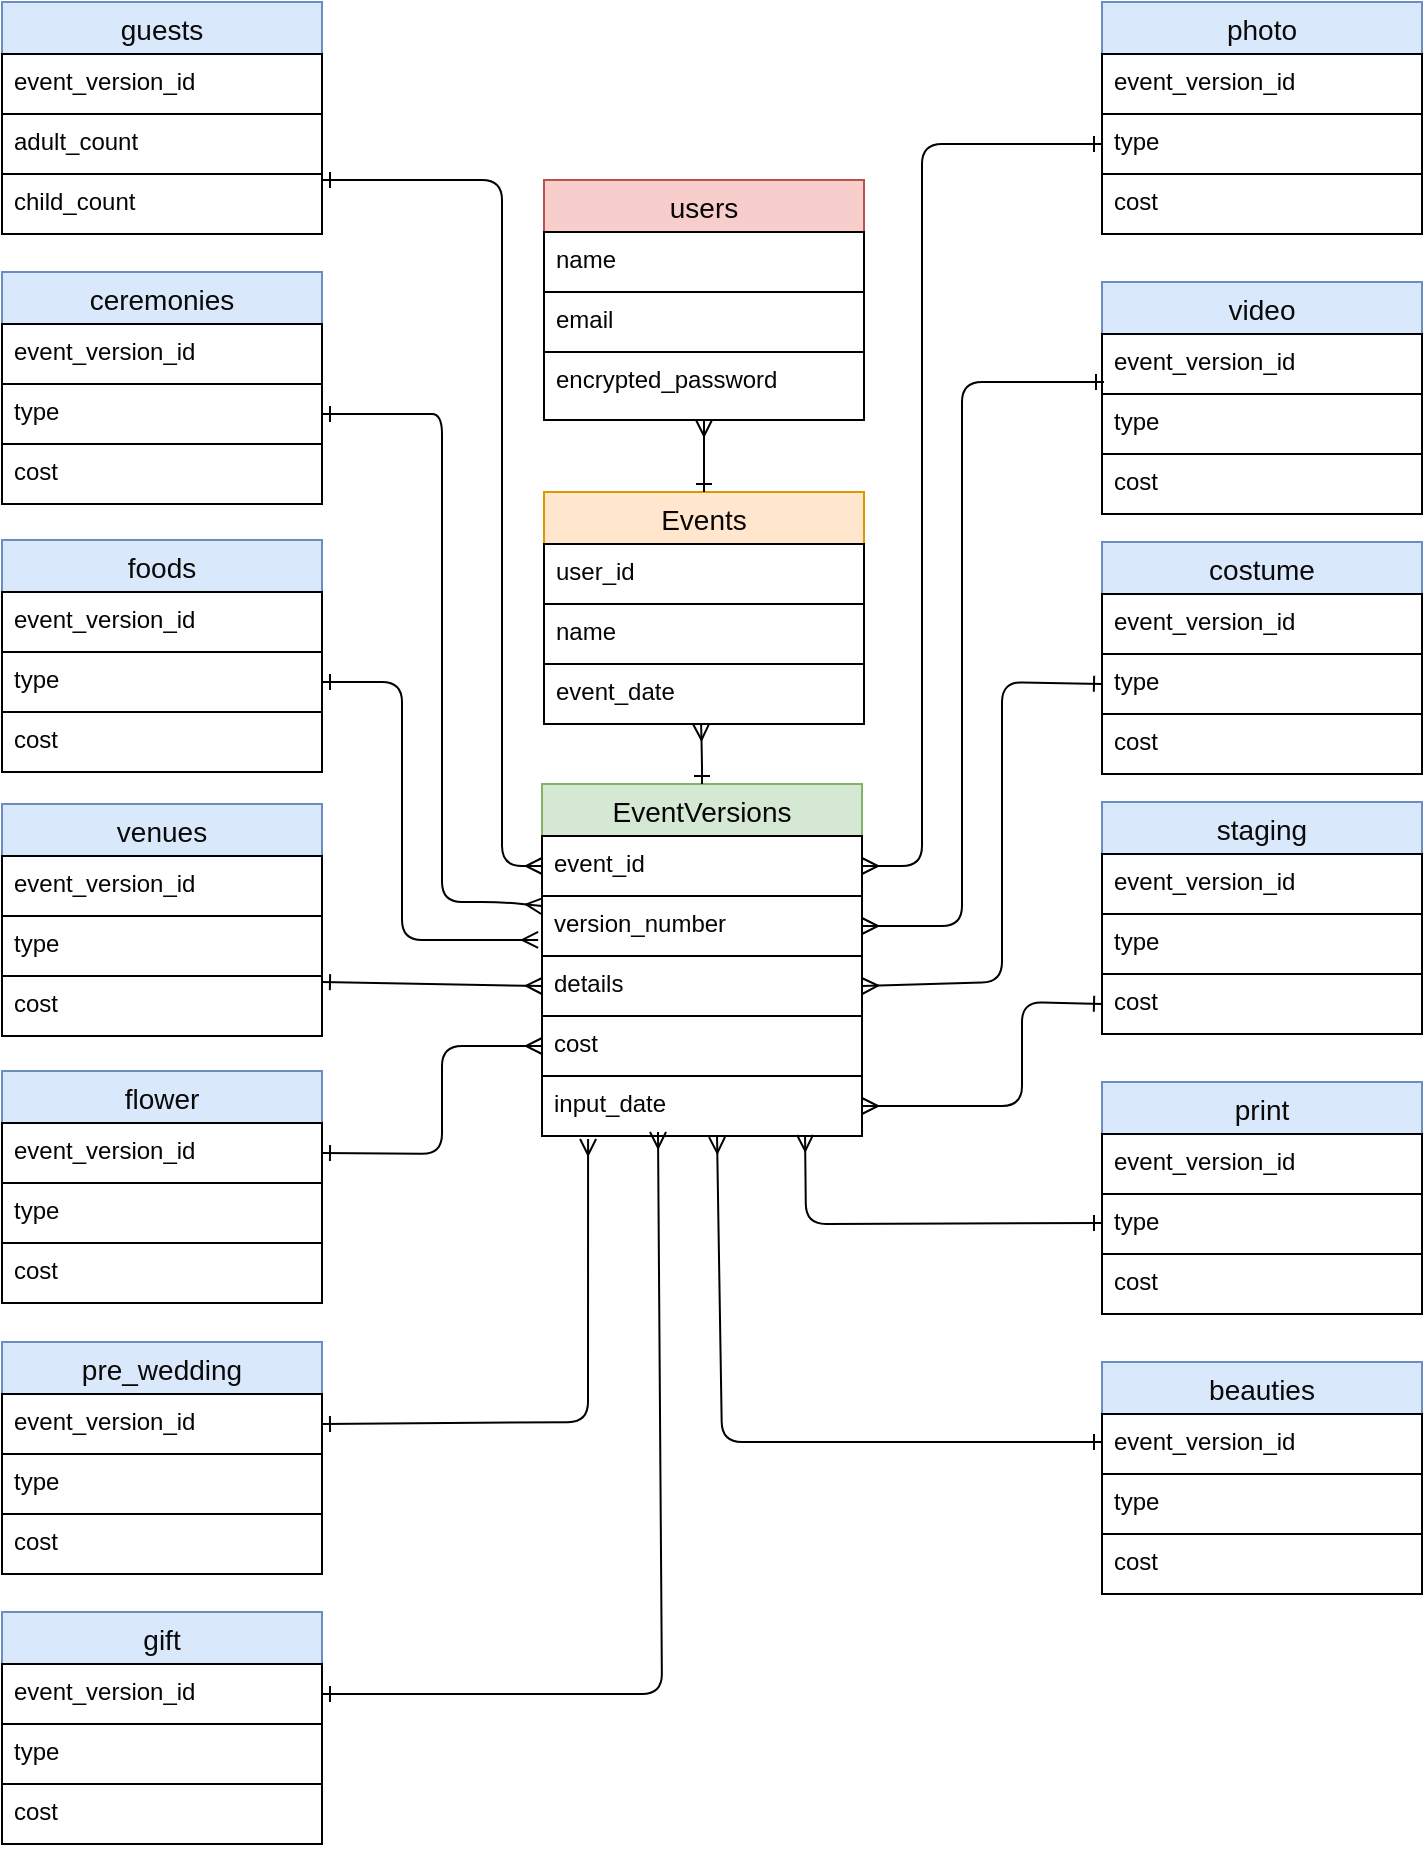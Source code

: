 <mxfile>
    <diagram id="NSKuPHdOwgW42cuqrcN5" name="ページ1">
        <mxGraphModel dx="981" dy="667" grid="0" gridSize="10" guides="1" tooltips="1" connect="1" arrows="1" fold="1" page="1" pageScale="1" pageWidth="827" pageHeight="1169" background="#ffffff" math="0" shadow="0">
            <root>
                <mxCell id="0"/>
                <mxCell id="1" parent="0"/>
                <mxCell id="2" value="users" style="swimlane;fontStyle=0;childLayout=stackLayout;horizontal=1;startSize=26;horizontalStack=0;resizeParent=1;resizeParentMax=0;resizeLast=0;collapsible=1;marginBottom=0;align=center;fontSize=14;fillColor=#f8cecc;strokeColor=#b85450;fontColor=#080707;" parent="1" vertex="1">
                    <mxGeometry x="311" y="129" width="160" height="120" as="geometry"/>
                </mxCell>
                <mxCell id="3" value="name" style="text;strokeColor=#000000;fillColor=#FFFFFF;spacingLeft=4;spacingRight=4;overflow=hidden;rotatable=0;points=[[0,0.5],[1,0.5]];portConstraint=eastwest;fontSize=12;fontColor=#050505;" parent="2" vertex="1">
                    <mxGeometry y="26" width="160" height="30" as="geometry"/>
                </mxCell>
                <mxCell id="4" value="email" style="text;strokeColor=#000000;fillColor=#FFFFFF;spacingLeft=4;spacingRight=4;overflow=hidden;rotatable=0;points=[[0,0.5],[1,0.5]];portConstraint=eastwest;fontSize=12;fontColor=#050505;" parent="2" vertex="1">
                    <mxGeometry y="56" width="160" height="30" as="geometry"/>
                </mxCell>
                <mxCell id="5" value="encrypted_password" style="text;strokeColor=#000000;fillColor=#FFFFFF;spacingLeft=4;spacingRight=4;overflow=hidden;rotatable=0;points=[[0,0.5],[1,0.5]];portConstraint=eastwest;fontSize=12;fontColor=#050505;" parent="2" vertex="1">
                    <mxGeometry y="86" width="160" height="34" as="geometry"/>
                </mxCell>
                <mxCell id="33" value="EventVersions" style="swimlane;fontStyle=0;childLayout=stackLayout;horizontal=1;startSize=26;horizontalStack=0;resizeParent=1;resizeParentMax=0;resizeLast=0;collapsible=1;marginBottom=0;align=center;fontSize=14;fillColor=#d5e8d4;strokeColor=#82b366;fontColor=#080707;" parent="1" vertex="1">
                    <mxGeometry x="310" y="431" width="160" height="176" as="geometry"/>
                </mxCell>
                <mxCell id="34" value="event_id" style="text;strokeColor=#000000;fillColor=#FFFFFF;spacingLeft=4;spacingRight=4;overflow=hidden;rotatable=0;points=[[0,0.5],[1,0.5]];portConstraint=eastwest;fontSize=12;fontColor=#050505;" parent="33" vertex="1">
                    <mxGeometry y="26" width="160" height="30" as="geometry"/>
                </mxCell>
                <mxCell id="35" value="version_number" style="text;strokeColor=#000000;fillColor=#FFFFFF;spacingLeft=4;spacingRight=4;overflow=hidden;rotatable=0;points=[[0,0.5],[1,0.5]];portConstraint=eastwest;fontSize=12;fontColor=#050505;" parent="33" vertex="1">
                    <mxGeometry y="56" width="160" height="30" as="geometry"/>
                </mxCell>
                <mxCell id="64" value="details" style="text;strokeColor=#000000;fillColor=#FFFFFF;spacingLeft=4;spacingRight=4;overflow=hidden;rotatable=0;points=[[0,0.5],[1,0.5]];portConstraint=eastwest;fontSize=12;fontColor=#050505;" parent="33" vertex="1">
                    <mxGeometry y="86" width="160" height="30" as="geometry"/>
                </mxCell>
                <mxCell id="38" value="cost" style="text;strokeColor=#000000;fillColor=#FFFFFF;spacingLeft=4;spacingRight=4;overflow=hidden;rotatable=0;points=[[0,0.5],[1,0.5]];portConstraint=eastwest;fontSize=12;fontColor=#050505;" parent="33" vertex="1">
                    <mxGeometry y="116" width="160" height="30" as="geometry"/>
                </mxCell>
                <mxCell id="39" value="input_date" style="text;strokeColor=#000000;fillColor=#FFFFFF;spacingLeft=4;spacingRight=4;overflow=hidden;rotatable=0;points=[[0,0.5],[1,0.5]];portConstraint=eastwest;fontSize=12;fontColor=#050505;" parent="33" vertex="1">
                    <mxGeometry y="146" width="160" height="30" as="geometry"/>
                </mxCell>
                <mxCell id="40" value="ceremonies" style="swimlane;fontStyle=0;childLayout=stackLayout;horizontal=1;startSize=26;horizontalStack=0;resizeParent=1;resizeParentMax=0;resizeLast=0;collapsible=1;marginBottom=0;align=center;fontSize=14;fillColor=#dae8fc;strokeColor=#6c8ebf;fontColor=#0a0a0a;" parent="1" vertex="1">
                    <mxGeometry x="40" y="175" width="160" height="116" as="geometry"/>
                </mxCell>
                <mxCell id="43" value="event_version_id" style="text;strokeColor=#000000;fillColor=#FFFFFF;spacingLeft=4;spacingRight=4;overflow=hidden;rotatable=0;points=[[0,0.5],[1,0.5]];portConstraint=eastwest;fontSize=12;fontColor=#050505;" parent="40" vertex="1">
                    <mxGeometry y="26" width="160" height="30" as="geometry"/>
                </mxCell>
                <mxCell id="42" value="type" style="text;strokeColor=#000000;fillColor=#FFFFFF;spacingLeft=4;spacingRight=4;overflow=hidden;rotatable=0;points=[[0,0.5],[1,0.5]];portConstraint=eastwest;fontSize=12;fontColor=#050505;" parent="40" vertex="1">
                    <mxGeometry y="56" width="160" height="30" as="geometry"/>
                </mxCell>
                <mxCell id="46" value="cost" style="text;strokeColor=#000000;fillColor=#FFFFFF;spacingLeft=4;spacingRight=4;overflow=hidden;rotatable=0;points=[[0,0.5],[1,0.5]];portConstraint=eastwest;fontSize=12;fontColor=#050505;" parent="40" vertex="1">
                    <mxGeometry y="86" width="160" height="30" as="geometry"/>
                </mxCell>
                <mxCell id="144" value="guests" style="swimlane;fontStyle=0;childLayout=stackLayout;horizontal=1;startSize=26;horizontalStack=0;resizeParent=1;resizeParentMax=0;resizeLast=0;collapsible=1;marginBottom=0;align=center;fontSize=14;fillColor=#dae8fc;strokeColor=#6c8ebf;fontColor=#0a0a0a;" parent="1" vertex="1">
                    <mxGeometry x="40" y="40" width="160" height="116" as="geometry"/>
                </mxCell>
                <mxCell id="145" value="event_version_id" style="text;strokeColor=#000000;fillColor=#FFFFFF;spacingLeft=4;spacingRight=4;overflow=hidden;rotatable=0;points=[[0,0.5],[1,0.5]];portConstraint=eastwest;fontSize=12;fontColor=#050505;" parent="144" vertex="1">
                    <mxGeometry y="26" width="160" height="30" as="geometry"/>
                </mxCell>
                <mxCell id="146" value="adult_count" style="text;strokeColor=#000000;fillColor=#FFFFFF;spacingLeft=4;spacingRight=4;overflow=hidden;rotatable=0;points=[[0,0.5],[1,0.5]];portConstraint=eastwest;fontSize=12;fontColor=#050505;" parent="144" vertex="1">
                    <mxGeometry y="56" width="160" height="30" as="geometry"/>
                </mxCell>
                <mxCell id="249" value="child_count" style="text;strokeColor=#000000;fillColor=#FFFFFF;spacingLeft=4;spacingRight=4;overflow=hidden;rotatable=0;points=[[0,0.5],[1,0.5]];portConstraint=eastwest;fontSize=12;fontColor=#050505;" vertex="1" parent="144">
                    <mxGeometry y="86" width="160" height="30" as="geometry"/>
                </mxCell>
                <mxCell id="168" value="Events" style="swimlane;fontStyle=0;childLayout=stackLayout;horizontal=1;startSize=26;horizontalStack=0;resizeParent=1;resizeParentMax=0;resizeLast=0;collapsible=1;marginBottom=0;align=center;fontSize=14;fillColor=#ffe6cc;strokeColor=#d79b00;fontColor=#080707;" parent="1" vertex="1">
                    <mxGeometry x="311" y="285" width="160" height="116" as="geometry"/>
                </mxCell>
                <mxCell id="169" value="user_id" style="text;strokeColor=#000000;fillColor=#FFFFFF;spacingLeft=4;spacingRight=4;overflow=hidden;rotatable=0;points=[[0,0.5],[1,0.5]];portConstraint=eastwest;fontSize=12;fontColor=#050505;" parent="168" vertex="1">
                    <mxGeometry y="26" width="160" height="30" as="geometry"/>
                </mxCell>
                <mxCell id="252" value="name" style="text;strokeColor=#000000;fillColor=#FFFFFF;spacingLeft=4;spacingRight=4;overflow=hidden;rotatable=0;points=[[0,0.5],[1,0.5]];portConstraint=eastwest;fontSize=12;fontColor=#050505;" vertex="1" parent="168">
                    <mxGeometry y="56" width="160" height="30" as="geometry"/>
                </mxCell>
                <mxCell id="253" value="event_date" style="text;strokeColor=#000000;fillColor=#FFFFFF;spacingLeft=4;spacingRight=4;overflow=hidden;rotatable=0;points=[[0,0.5],[1,0.5]];portConstraint=eastwest;fontSize=12;fontColor=#050505;" vertex="1" parent="168">
                    <mxGeometry y="86" width="160" height="30" as="geometry"/>
                </mxCell>
                <mxCell id="172" value="foods" style="swimlane;fontStyle=0;childLayout=stackLayout;horizontal=1;startSize=26;horizontalStack=0;resizeParent=1;resizeParentMax=0;resizeLast=0;collapsible=1;marginBottom=0;align=center;fontSize=14;fillColor=#dae8fc;strokeColor=#6c8ebf;fontColor=#0a0a0a;" parent="1" vertex="1">
                    <mxGeometry x="40" y="309" width="160" height="116" as="geometry"/>
                </mxCell>
                <mxCell id="173" value="event_version_id" style="text;strokeColor=#000000;fillColor=#FFFFFF;spacingLeft=4;spacingRight=4;overflow=hidden;rotatable=0;points=[[0,0.5],[1,0.5]];portConstraint=eastwest;fontSize=12;fontColor=#050505;" parent="172" vertex="1">
                    <mxGeometry y="26" width="160" height="30" as="geometry"/>
                </mxCell>
                <mxCell id="174" value="type" style="text;strokeColor=#000000;fillColor=#FFFFFF;spacingLeft=4;spacingRight=4;overflow=hidden;rotatable=0;points=[[0,0.5],[1,0.5]];portConstraint=eastwest;fontSize=12;fontColor=#050505;" parent="172" vertex="1">
                    <mxGeometry y="56" width="160" height="30" as="geometry"/>
                </mxCell>
                <mxCell id="176" value="cost" style="text;strokeColor=#000000;fillColor=#FFFFFF;spacingLeft=4;spacingRight=4;overflow=hidden;rotatable=0;points=[[0,0.5],[1,0.5]];portConstraint=eastwest;fontSize=12;fontColor=#050505;" parent="172" vertex="1">
                    <mxGeometry y="86" width="160" height="30" as="geometry"/>
                </mxCell>
                <mxCell id="181" value="venues" style="swimlane;fontStyle=0;childLayout=stackLayout;horizontal=1;startSize=26;horizontalStack=0;resizeParent=1;resizeParentMax=0;resizeLast=0;collapsible=1;marginBottom=0;align=center;fontSize=14;fillColor=#dae8fc;strokeColor=#6c8ebf;fontColor=#0a0a0a;" parent="1" vertex="1">
                    <mxGeometry x="40" y="441" width="160" height="116" as="geometry"/>
                </mxCell>
                <mxCell id="182" value="event_version_id" style="text;strokeColor=#000000;fillColor=#FFFFFF;spacingLeft=4;spacingRight=4;overflow=hidden;rotatable=0;points=[[0,0.5],[1,0.5]];portConstraint=eastwest;fontSize=12;fontColor=#050505;" parent="181" vertex="1">
                    <mxGeometry y="26" width="160" height="30" as="geometry"/>
                </mxCell>
                <mxCell id="183" value="type" style="text;strokeColor=#000000;fillColor=#FFFFFF;spacingLeft=4;spacingRight=4;overflow=hidden;rotatable=0;points=[[0,0.5],[1,0.5]];portConstraint=eastwest;fontSize=12;fontColor=#050505;" parent="181" vertex="1">
                    <mxGeometry y="56" width="160" height="30" as="geometry"/>
                </mxCell>
                <mxCell id="185" value="cost" style="text;strokeColor=#000000;fillColor=#FFFFFF;spacingLeft=4;spacingRight=4;overflow=hidden;rotatable=0;points=[[0,0.5],[1,0.5]];portConstraint=eastwest;fontSize=12;fontColor=#050505;" parent="181" vertex="1">
                    <mxGeometry y="86" width="160" height="30" as="geometry"/>
                </mxCell>
                <mxCell id="186" value="costume" style="swimlane;fontStyle=0;childLayout=stackLayout;horizontal=1;startSize=26;horizontalStack=0;resizeParent=1;resizeParentMax=0;resizeLast=0;collapsible=1;marginBottom=0;align=center;fontSize=14;fillColor=#dae8fc;strokeColor=#6c8ebf;fontColor=#0a0a0a;" parent="1" vertex="1">
                    <mxGeometry x="590" y="310" width="160" height="116" as="geometry"/>
                </mxCell>
                <mxCell id="187" value="event_version_id" style="text;strokeColor=#000000;fillColor=#FFFFFF;spacingLeft=4;spacingRight=4;overflow=hidden;rotatable=0;points=[[0,0.5],[1,0.5]];portConstraint=eastwest;fontSize=12;fontColor=#050505;" parent="186" vertex="1">
                    <mxGeometry y="26" width="160" height="30" as="geometry"/>
                </mxCell>
                <mxCell id="188" value="type" style="text;strokeColor=#000000;fillColor=#FFFFFF;spacingLeft=4;spacingRight=4;overflow=hidden;rotatable=0;points=[[0,0.5],[1,0.5]];portConstraint=eastwest;fontSize=12;fontColor=#050505;" parent="186" vertex="1">
                    <mxGeometry y="56" width="160" height="30" as="geometry"/>
                </mxCell>
                <mxCell id="190" value="cost" style="text;strokeColor=#000000;fillColor=#FFFFFF;spacingLeft=4;spacingRight=4;overflow=hidden;rotatable=0;points=[[0,0.5],[1,0.5]];portConstraint=eastwest;fontSize=12;fontColor=#050505;" parent="186" vertex="1">
                    <mxGeometry y="86" width="160" height="30" as="geometry"/>
                </mxCell>
                <mxCell id="191" value="beauties" style="swimlane;fontStyle=0;childLayout=stackLayout;horizontal=1;startSize=26;horizontalStack=0;resizeParent=1;resizeParentMax=0;resizeLast=0;collapsible=1;marginBottom=0;align=center;fontSize=14;fillColor=#dae8fc;strokeColor=#6c8ebf;fontColor=#0a0a0a;" parent="1" vertex="1">
                    <mxGeometry x="590" y="720" width="160" height="116" as="geometry"/>
                </mxCell>
                <mxCell id="192" value="event_version_id" style="text;strokeColor=#000000;fillColor=#FFFFFF;spacingLeft=4;spacingRight=4;overflow=hidden;rotatable=0;points=[[0,0.5],[1,0.5]];portConstraint=eastwest;fontSize=12;fontColor=#050505;" parent="191" vertex="1">
                    <mxGeometry y="26" width="160" height="30" as="geometry"/>
                </mxCell>
                <mxCell id="193" value="type" style="text;strokeColor=#000000;fillColor=#FFFFFF;spacingLeft=4;spacingRight=4;overflow=hidden;rotatable=0;points=[[0,0.5],[1,0.5]];portConstraint=eastwest;fontSize=12;fontColor=#050505;" parent="191" vertex="1">
                    <mxGeometry y="56" width="160" height="30" as="geometry"/>
                </mxCell>
                <mxCell id="195" value="cost" style="text;strokeColor=#000000;fillColor=#FFFFFF;spacingLeft=4;spacingRight=4;overflow=hidden;rotatable=0;points=[[0,0.5],[1,0.5]];portConstraint=eastwest;fontSize=12;fontColor=#050505;" parent="191" vertex="1">
                    <mxGeometry y="86" width="160" height="30" as="geometry"/>
                </mxCell>
                <mxCell id="196" value="flower" style="swimlane;fontStyle=0;childLayout=stackLayout;horizontal=1;startSize=26;horizontalStack=0;resizeParent=1;resizeParentMax=0;resizeLast=0;collapsible=1;marginBottom=0;align=center;fontSize=14;fillColor=#dae8fc;strokeColor=#6c8ebf;fontColor=#0a0a0a;" parent="1" vertex="1">
                    <mxGeometry x="40" y="574.5" width="160" height="116" as="geometry"/>
                </mxCell>
                <mxCell id="197" value="event_version_id" style="text;strokeColor=#000000;fillColor=#FFFFFF;spacingLeft=4;spacingRight=4;overflow=hidden;rotatable=0;points=[[0,0.5],[1,0.5]];portConstraint=eastwest;fontSize=12;fontColor=#050505;" parent="196" vertex="1">
                    <mxGeometry y="26" width="160" height="30" as="geometry"/>
                </mxCell>
                <mxCell id="198" value="type" style="text;strokeColor=#000000;fillColor=#FFFFFF;spacingLeft=4;spacingRight=4;overflow=hidden;rotatable=0;points=[[0,0.5],[1,0.5]];portConstraint=eastwest;fontSize=12;fontColor=#050505;" parent="196" vertex="1">
                    <mxGeometry y="56" width="160" height="30" as="geometry"/>
                </mxCell>
                <mxCell id="200" value="cost" style="text;strokeColor=#000000;fillColor=#FFFFFF;spacingLeft=4;spacingRight=4;overflow=hidden;rotatable=0;points=[[0,0.5],[1,0.5]];portConstraint=eastwest;fontSize=12;fontColor=#050505;" parent="196" vertex="1">
                    <mxGeometry y="86" width="160" height="30" as="geometry"/>
                </mxCell>
                <mxCell id="201" value="print" style="swimlane;fontStyle=0;childLayout=stackLayout;horizontal=1;startSize=26;horizontalStack=0;resizeParent=1;resizeParentMax=0;resizeLast=0;collapsible=1;marginBottom=0;align=center;fontSize=14;fillColor=#dae8fc;strokeColor=#6c8ebf;fontColor=#0a0a0a;" parent="1" vertex="1">
                    <mxGeometry x="590" y="580" width="160" height="116" as="geometry"/>
                </mxCell>
                <mxCell id="202" value="event_version_id" style="text;strokeColor=#000000;fillColor=#FFFFFF;spacingLeft=4;spacingRight=4;overflow=hidden;rotatable=0;points=[[0,0.5],[1,0.5]];portConstraint=eastwest;fontSize=12;fontColor=#050505;" parent="201" vertex="1">
                    <mxGeometry y="26" width="160" height="30" as="geometry"/>
                </mxCell>
                <mxCell id="203" value="type" style="text;strokeColor=#000000;fillColor=#FFFFFF;spacingLeft=4;spacingRight=4;overflow=hidden;rotatable=0;points=[[0,0.5],[1,0.5]];portConstraint=eastwest;fontSize=12;fontColor=#050505;" parent="201" vertex="1">
                    <mxGeometry y="56" width="160" height="30" as="geometry"/>
                </mxCell>
                <mxCell id="205" value="cost" style="text;strokeColor=#000000;fillColor=#FFFFFF;spacingLeft=4;spacingRight=4;overflow=hidden;rotatable=0;points=[[0,0.5],[1,0.5]];portConstraint=eastwest;fontSize=12;fontColor=#050505;" parent="201" vertex="1">
                    <mxGeometry y="86" width="160" height="30" as="geometry"/>
                </mxCell>
                <mxCell id="206" value="staging" style="swimlane;fontStyle=0;childLayout=stackLayout;horizontal=1;startSize=26;horizontalStack=0;resizeParent=1;resizeParentMax=0;resizeLast=0;collapsible=1;marginBottom=0;align=center;fontSize=14;fillColor=#dae8fc;strokeColor=#6c8ebf;fontColor=#0a0a0a;" parent="1" vertex="1">
                    <mxGeometry x="590" y="440" width="160" height="116" as="geometry"/>
                </mxCell>
                <mxCell id="207" value="event_version_id" style="text;strokeColor=#000000;fillColor=#FFFFFF;spacingLeft=4;spacingRight=4;overflow=hidden;rotatable=0;points=[[0,0.5],[1,0.5]];portConstraint=eastwest;fontSize=12;fontColor=#050505;" parent="206" vertex="1">
                    <mxGeometry y="26" width="160" height="30" as="geometry"/>
                </mxCell>
                <mxCell id="208" value="type" style="text;strokeColor=#000000;fillColor=#FFFFFF;spacingLeft=4;spacingRight=4;overflow=hidden;rotatable=0;points=[[0,0.5],[1,0.5]];portConstraint=eastwest;fontSize=12;fontColor=#050505;" parent="206" vertex="1">
                    <mxGeometry y="56" width="160" height="30" as="geometry"/>
                </mxCell>
                <mxCell id="210" value="cost" style="text;strokeColor=#000000;fillColor=#FFFFFF;spacingLeft=4;spacingRight=4;overflow=hidden;rotatable=0;points=[[0,0.5],[1,0.5]];portConstraint=eastwest;fontSize=12;fontColor=#050505;" parent="206" vertex="1">
                    <mxGeometry y="86" width="160" height="30" as="geometry"/>
                </mxCell>
                <mxCell id="211" value="photo" style="swimlane;fontStyle=0;childLayout=stackLayout;horizontal=1;startSize=26;horizontalStack=0;resizeParent=1;resizeParentMax=0;resizeLast=0;collapsible=1;marginBottom=0;align=center;fontSize=14;fillColor=#dae8fc;strokeColor=#6c8ebf;fontColor=#0a0a0a;" parent="1" vertex="1">
                    <mxGeometry x="590" y="40" width="160" height="116" as="geometry"/>
                </mxCell>
                <mxCell id="212" value="event_version_id" style="text;strokeColor=#000000;fillColor=#FFFFFF;spacingLeft=4;spacingRight=4;overflow=hidden;rotatable=0;points=[[0,0.5],[1,0.5]];portConstraint=eastwest;fontSize=12;fontColor=#050505;" parent="211" vertex="1">
                    <mxGeometry y="26" width="160" height="30" as="geometry"/>
                </mxCell>
                <mxCell id="213" value="type" style="text;strokeColor=#000000;fillColor=#FFFFFF;spacingLeft=4;spacingRight=4;overflow=hidden;rotatable=0;points=[[0,0.5],[1,0.5]];portConstraint=eastwest;fontSize=12;fontColor=#050505;" parent="211" vertex="1">
                    <mxGeometry y="56" width="160" height="30" as="geometry"/>
                </mxCell>
                <mxCell id="215" value="cost" style="text;strokeColor=#000000;fillColor=#FFFFFF;spacingLeft=4;spacingRight=4;overflow=hidden;rotatable=0;points=[[0,0.5],[1,0.5]];portConstraint=eastwest;fontSize=12;fontColor=#050505;" parent="211" vertex="1">
                    <mxGeometry y="86" width="160" height="30" as="geometry"/>
                </mxCell>
                <mxCell id="216" value="gift" style="swimlane;fontStyle=0;childLayout=stackLayout;horizontal=1;startSize=26;horizontalStack=0;resizeParent=1;resizeParentMax=0;resizeLast=0;collapsible=1;marginBottom=0;align=center;fontSize=14;fillColor=#dae8fc;strokeColor=#6c8ebf;fontColor=#0a0a0a;" parent="1" vertex="1">
                    <mxGeometry x="40" y="845" width="160" height="116" as="geometry"/>
                </mxCell>
                <mxCell id="217" value="event_version_id" style="text;strokeColor=#000000;fillColor=#FFFFFF;spacingLeft=4;spacingRight=4;overflow=hidden;rotatable=0;points=[[0,0.5],[1,0.5]];portConstraint=eastwest;fontSize=12;fontColor=#050505;" parent="216" vertex="1">
                    <mxGeometry y="26" width="160" height="30" as="geometry"/>
                </mxCell>
                <mxCell id="218" value="type" style="text;strokeColor=#000000;fillColor=#FFFFFF;spacingLeft=4;spacingRight=4;overflow=hidden;rotatable=0;points=[[0,0.5],[1,0.5]];portConstraint=eastwest;fontSize=12;fontColor=#050505;" parent="216" vertex="1">
                    <mxGeometry y="56" width="160" height="30" as="geometry"/>
                </mxCell>
                <mxCell id="220" value="cost" style="text;strokeColor=#000000;fillColor=#FFFFFF;spacingLeft=4;spacingRight=4;overflow=hidden;rotatable=0;points=[[0,0.5],[1,0.5]];portConstraint=eastwest;fontSize=12;fontColor=#050505;" parent="216" vertex="1">
                    <mxGeometry y="86" width="160" height="30" as="geometry"/>
                </mxCell>
                <mxCell id="221" value="video" style="swimlane;fontStyle=0;childLayout=stackLayout;horizontal=1;startSize=26;horizontalStack=0;resizeParent=1;resizeParentMax=0;resizeLast=0;collapsible=1;marginBottom=0;align=center;fontSize=14;fillColor=#dae8fc;strokeColor=#6c8ebf;fontColor=#0a0a0a;" parent="1" vertex="1">
                    <mxGeometry x="590" y="180" width="160" height="116" as="geometry"/>
                </mxCell>
                <mxCell id="222" value="event_version_id" style="text;strokeColor=#000000;fillColor=#FFFFFF;spacingLeft=4;spacingRight=4;overflow=hidden;rotatable=0;points=[[0,0.5],[1,0.5]];portConstraint=eastwest;fontSize=12;fontColor=#050505;" parent="221" vertex="1">
                    <mxGeometry y="26" width="160" height="30" as="geometry"/>
                </mxCell>
                <mxCell id="223" value="type" style="text;strokeColor=#000000;fillColor=#FFFFFF;spacingLeft=4;spacingRight=4;overflow=hidden;rotatable=0;points=[[0,0.5],[1,0.5]];portConstraint=eastwest;fontSize=12;fontColor=#050505;" parent="221" vertex="1">
                    <mxGeometry y="56" width="160" height="30" as="geometry"/>
                </mxCell>
                <mxCell id="225" value="cost" style="text;strokeColor=#000000;fillColor=#FFFFFF;spacingLeft=4;spacingRight=4;overflow=hidden;rotatable=0;points=[[0,0.5],[1,0.5]];portConstraint=eastwest;fontSize=12;fontColor=#050505;" parent="221" vertex="1">
                    <mxGeometry y="86" width="160" height="30" as="geometry"/>
                </mxCell>
                <mxCell id="226" value="pre_wedding" style="swimlane;fontStyle=0;childLayout=stackLayout;horizontal=1;startSize=26;horizontalStack=0;resizeParent=1;resizeParentMax=0;resizeLast=0;collapsible=1;marginBottom=0;align=center;fontSize=14;fillColor=#dae8fc;strokeColor=#6c8ebf;fontColor=#0a0a0a;" parent="1" vertex="1">
                    <mxGeometry x="40" y="710" width="160" height="116" as="geometry"/>
                </mxCell>
                <mxCell id="227" value="event_version_id" style="text;strokeColor=#000000;fillColor=#FFFFFF;spacingLeft=4;spacingRight=4;overflow=hidden;rotatable=0;points=[[0,0.5],[1,0.5]];portConstraint=eastwest;fontSize=12;fontColor=#050505;" parent="226" vertex="1">
                    <mxGeometry y="26" width="160" height="30" as="geometry"/>
                </mxCell>
                <mxCell id="228" value="type" style="text;strokeColor=#000000;fillColor=#FFFFFF;spacingLeft=4;spacingRight=4;overflow=hidden;rotatable=0;points=[[0,0.5],[1,0.5]];portConstraint=eastwest;fontSize=12;fontColor=#050505;" parent="226" vertex="1">
                    <mxGeometry y="56" width="160" height="30" as="geometry"/>
                </mxCell>
                <mxCell id="230" value="cost" style="text;strokeColor=#000000;fillColor=#FFFFFF;spacingLeft=4;spacingRight=4;overflow=hidden;rotatable=0;points=[[0,0.5],[1,0.5]];portConstraint=eastwest;fontSize=12;fontColor=#050505;" parent="226" vertex="1">
                    <mxGeometry y="86" width="160" height="30" as="geometry"/>
                </mxCell>
                <mxCell id="243" value="" style="edgeStyle=none;html=1;endArrow=ERmany;endFill=0;startArrow=ERone;startFill=0;exitX=0.5;exitY=0;exitDx=0;exitDy=0;fillColor=#FFFFFF;strokeColor=#000000;fontColor=#050505;" parent="1" source="168" edge="1" target="5">
                    <mxGeometry relative="1" as="geometry">
                        <mxPoint x="390.0" y="167.83" as="targetPoint"/>
                        <mxPoint x="390.04" y="230" as="sourcePoint"/>
                    </mxGeometry>
                </mxCell>
                <mxCell id="244" value="" style="edgeStyle=none;html=1;endArrow=ERmany;endFill=0;startArrow=ERone;startFill=0;entryX=0.491;entryY=1;entryDx=0;entryDy=0;exitX=0.5;exitY=0;exitDx=0;exitDy=0;entryPerimeter=0;fillColor=#FFFFFF;strokeColor=#000000;fontColor=#050505;" parent="1" target="253" edge="1" source="33">
                    <mxGeometry relative="1" as="geometry">
                        <mxPoint x="393.04" y="350" as="targetPoint"/>
                        <mxPoint x="393.04" y="370" as="sourcePoint"/>
                        <Array as="points">
                            <mxPoint x="390" y="420"/>
                        </Array>
                    </mxGeometry>
                </mxCell>
                <mxCell id="258" value="" style="edgeStyle=none;html=1;endArrow=ERmany;endFill=0;startArrow=ERone;startFill=0;exitX=0;exitY=0.5;exitDx=0;exitDy=0;entryX=1;entryY=0.5;entryDx=0;entryDy=0;fillColor=#FFFFFF;strokeColor=#000000;fontColor=#050505;" edge="1" parent="1" source="210" target="39">
                    <mxGeometry relative="1" as="geometry">
                        <mxPoint x="480" y="584" as="targetPoint"/>
                        <mxPoint x="510" y="500" as="sourcePoint"/>
                        <Array as="points">
                            <mxPoint x="550" y="540"/>
                            <mxPoint x="550" y="592"/>
                        </Array>
                    </mxGeometry>
                </mxCell>
                <mxCell id="260" value="" style="edgeStyle=none;html=1;endArrow=ERmany;endFill=0;startArrow=ERone;startFill=0;exitX=1;exitY=0.5;exitDx=0;exitDy=0;entryX=-0.012;entryY=0.733;entryDx=0;entryDy=0;entryPerimeter=0;fillColor=#FFFFFF;strokeColor=#000000;fontColor=#050505;" edge="1" parent="1" source="174" target="35">
                    <mxGeometry relative="1" as="geometry">
                        <mxPoint x="310" y="490" as="targetPoint"/>
                        <mxPoint x="511" y="487.5" as="sourcePoint"/>
                        <Array as="points">
                            <mxPoint x="240" y="380"/>
                            <mxPoint x="240" y="509"/>
                        </Array>
                    </mxGeometry>
                </mxCell>
                <mxCell id="261" value="" style="edgeStyle=none;html=1;endArrow=ERmany;endFill=0;startArrow=ERone;startFill=0;exitX=1;exitY=0.5;exitDx=0;exitDy=0;entryX=0;entryY=0.5;entryDx=0;entryDy=0;fillColor=#FFFFFF;strokeColor=#000000;fontColor=#050505;" edge="1" parent="1" source="197" target="38">
                    <mxGeometry relative="1" as="geometry">
                        <mxPoint x="310" y="591" as="targetPoint"/>
                        <mxPoint x="471" y="585" as="sourcePoint"/>
                        <Array as="points">
                            <mxPoint x="260" y="616"/>
                            <mxPoint x="260" y="562"/>
                        </Array>
                    </mxGeometry>
                </mxCell>
                <mxCell id="262" value="" style="edgeStyle=none;html=1;endArrow=ERmany;endFill=0;startArrow=ERone;startFill=0;entryX=0;entryY=0.167;entryDx=0;entryDy=0;exitX=1;exitY=0.5;exitDx=0;exitDy=0;entryPerimeter=0;fillColor=#FFFFFF;strokeColor=#000000;fontColor=#050505;" edge="1" parent="1" source="42" target="35">
                    <mxGeometry relative="1" as="geometry">
                        <mxPoint x="390" y="451" as="targetPoint"/>
                        <mxPoint x="511" y="370" as="sourcePoint"/>
                        <Array as="points">
                            <mxPoint x="240" y="246"/>
                            <mxPoint x="260" y="246"/>
                            <mxPoint x="260" y="490"/>
                            <mxPoint x="290" y="490"/>
                        </Array>
                    </mxGeometry>
                </mxCell>
                <mxCell id="264" value="" style="edgeStyle=none;html=1;endArrow=ERmany;endFill=0;startArrow=ERone;startFill=0;entryX=0.144;entryY=1.05;entryDx=0;entryDy=0;exitX=1;exitY=0.5;exitDx=0;exitDy=0;entryPerimeter=0;fillColor=#FFFFFF;strokeColor=#000000;fontColor=#050505;" edge="1" parent="1" source="227" target="39">
                    <mxGeometry relative="1" as="geometry">
                        <mxPoint x="360" y="662.25" as="targetPoint"/>
                        <mxPoint x="481.48" y="355.75" as="sourcePoint"/>
                        <Array as="points">
                            <mxPoint x="333" y="750"/>
                        </Array>
                    </mxGeometry>
                </mxCell>
                <mxCell id="265" value="" style="edgeStyle=none;html=1;endArrow=ERmany;endFill=0;startArrow=ERone;startFill=0;exitX=1;exitY=0.5;exitDx=0;exitDy=0;fillColor=#FFFFFF;strokeColor=#000000;fontColor=#050505;" edge="1" parent="1" source="217">
                    <mxGeometry relative="1" as="geometry">
                        <mxPoint x="368" y="605" as="targetPoint"/>
                        <mxPoint x="390" y="483.5" as="sourcePoint"/>
                        <Array as="points">
                            <mxPoint x="370" y="886"/>
                        </Array>
                    </mxGeometry>
                </mxCell>
                <mxCell id="266" value="" style="edgeStyle=none;html=1;endArrow=ERmany;endFill=0;startArrow=ERone;startFill=0;entryX=1;entryY=0.5;entryDx=0;entryDy=0;exitX=0;exitY=0.5;exitDx=0;exitDy=0;fillColor=#FFFFFF;strokeColor=#000000;fontColor=#050505;" edge="1" parent="1" source="213" target="34">
                    <mxGeometry relative="1" as="geometry">
                        <mxPoint x="419" y="465" as="targetPoint"/>
                        <mxPoint x="540.48" y="158.5" as="sourcePoint"/>
                        <Array as="points">
                            <mxPoint x="500" y="111"/>
                            <mxPoint x="500" y="472"/>
                        </Array>
                    </mxGeometry>
                </mxCell>
                <mxCell id="269" value="" style="edgeStyle=none;html=1;endArrow=ERmany;endFill=0;startArrow=ERone;startFill=0;entryX=0;entryY=0.5;entryDx=0;entryDy=0;exitX=1;exitY=0.5;exitDx=0;exitDy=0;fillColor=#FFFFFF;strokeColor=#000000;fontColor=#050505;" edge="1" parent="1" target="34">
                    <mxGeometry relative="1" as="geometry">
                        <mxPoint x="310" y="355" as="targetPoint"/>
                        <mxPoint x="200" y="129" as="sourcePoint"/>
                        <Array as="points">
                            <mxPoint x="240" y="129"/>
                            <mxPoint x="290" y="129"/>
                            <mxPoint x="290" y="472"/>
                        </Array>
                    </mxGeometry>
                </mxCell>
                <mxCell id="270" value="" style="edgeStyle=none;html=1;endArrow=ERmany;endFill=0;startArrow=ERone;startFill=0;exitX=1.013;exitY=0.138;exitDx=0;exitDy=0;exitPerimeter=0;entryX=0;entryY=0.5;entryDx=0;entryDy=0;fillColor=#FFFFFF;strokeColor=#000000;fontColor=#050505;" edge="1" parent="1" target="64">
                    <mxGeometry relative="1" as="geometry">
                        <mxPoint x="308" y="530" as="targetPoint"/>
                        <mxPoint x="200.0" y="529.998" as="sourcePoint"/>
                        <Array as="points"/>
                    </mxGeometry>
                </mxCell>
                <mxCell id="271" value="" style="edgeStyle=none;html=1;endArrow=ERmany;endFill=0;startArrow=ERone;startFill=0;entryX=0.822;entryY=0.983;entryDx=0;entryDy=0;exitX=-0.019;exitY=0.217;exitDx=0;exitDy=0;exitPerimeter=0;entryPerimeter=0;fillColor=#FFFFFF;strokeColor=#000000;fontColor=#050505;" edge="1" parent="1" target="39">
                    <mxGeometry relative="1" as="geometry">
                        <mxPoint x="473.04" y="650" as="targetPoint"/>
                        <mxPoint x="590" y="650.51" as="sourcePoint"/>
                        <Array as="points">
                            <mxPoint x="442" y="651"/>
                        </Array>
                    </mxGeometry>
                </mxCell>
                <mxCell id="272" value="" style="edgeStyle=none;html=1;endArrow=ERmany;endFill=0;startArrow=ERone;startFill=0;exitX=-0.019;exitY=0.217;exitDx=0;exitDy=0;exitPerimeter=0;fillColor=#FFFFFF;strokeColor=#000000;fontColor=#050505;entryX=0.547;entryY=1.017;entryDx=0;entryDy=0;entryPerimeter=0;" edge="1" parent="1" target="39">
                    <mxGeometry relative="1" as="geometry">
                        <mxPoint x="400" y="609" as="targetPoint"/>
                        <mxPoint x="590" y="760" as="sourcePoint"/>
                        <Array as="points">
                            <mxPoint x="400" y="760"/>
                        </Array>
                    </mxGeometry>
                </mxCell>
                <mxCell id="273" value="" style="edgeStyle=none;html=1;endArrow=ERmany;endFill=0;startArrow=ERone;startFill=0;entryX=1;entryY=0.5;entryDx=0;entryDy=0;exitX=0;exitY=0.5;exitDx=0;exitDy=0;fillColor=#FFFFFF;strokeColor=#000000;fontColor=#050505;" edge="1" parent="1" target="35">
                    <mxGeometry relative="1" as="geometry">
                        <mxPoint x="471" y="591" as="targetPoint"/>
                        <mxPoint x="591" y="230" as="sourcePoint"/>
                        <Array as="points">
                            <mxPoint x="520" y="230"/>
                            <mxPoint x="520" y="502"/>
                        </Array>
                    </mxGeometry>
                </mxCell>
                <mxCell id="274" value="" style="edgeStyle=none;html=1;endArrow=ERmany;endFill=0;startArrow=ERone;startFill=0;entryX=1;entryY=0.5;entryDx=0;entryDy=0;exitX=0;exitY=0.5;exitDx=0;exitDy=0;fillColor=#FFFFFF;strokeColor=#000000;fontColor=#050505;" edge="1" parent="1" source="188" target="64">
                    <mxGeometry relative="1" as="geometry">
                        <mxPoint x="480.0" y="553.51" as="targetPoint"/>
                        <mxPoint x="596.96" y="511" as="sourcePoint"/>
                        <Array as="points">
                            <mxPoint x="540" y="380"/>
                            <mxPoint x="540" y="530"/>
                        </Array>
                    </mxGeometry>
                </mxCell>
            </root>
        </mxGraphModel>
    </diagram>
</mxfile>